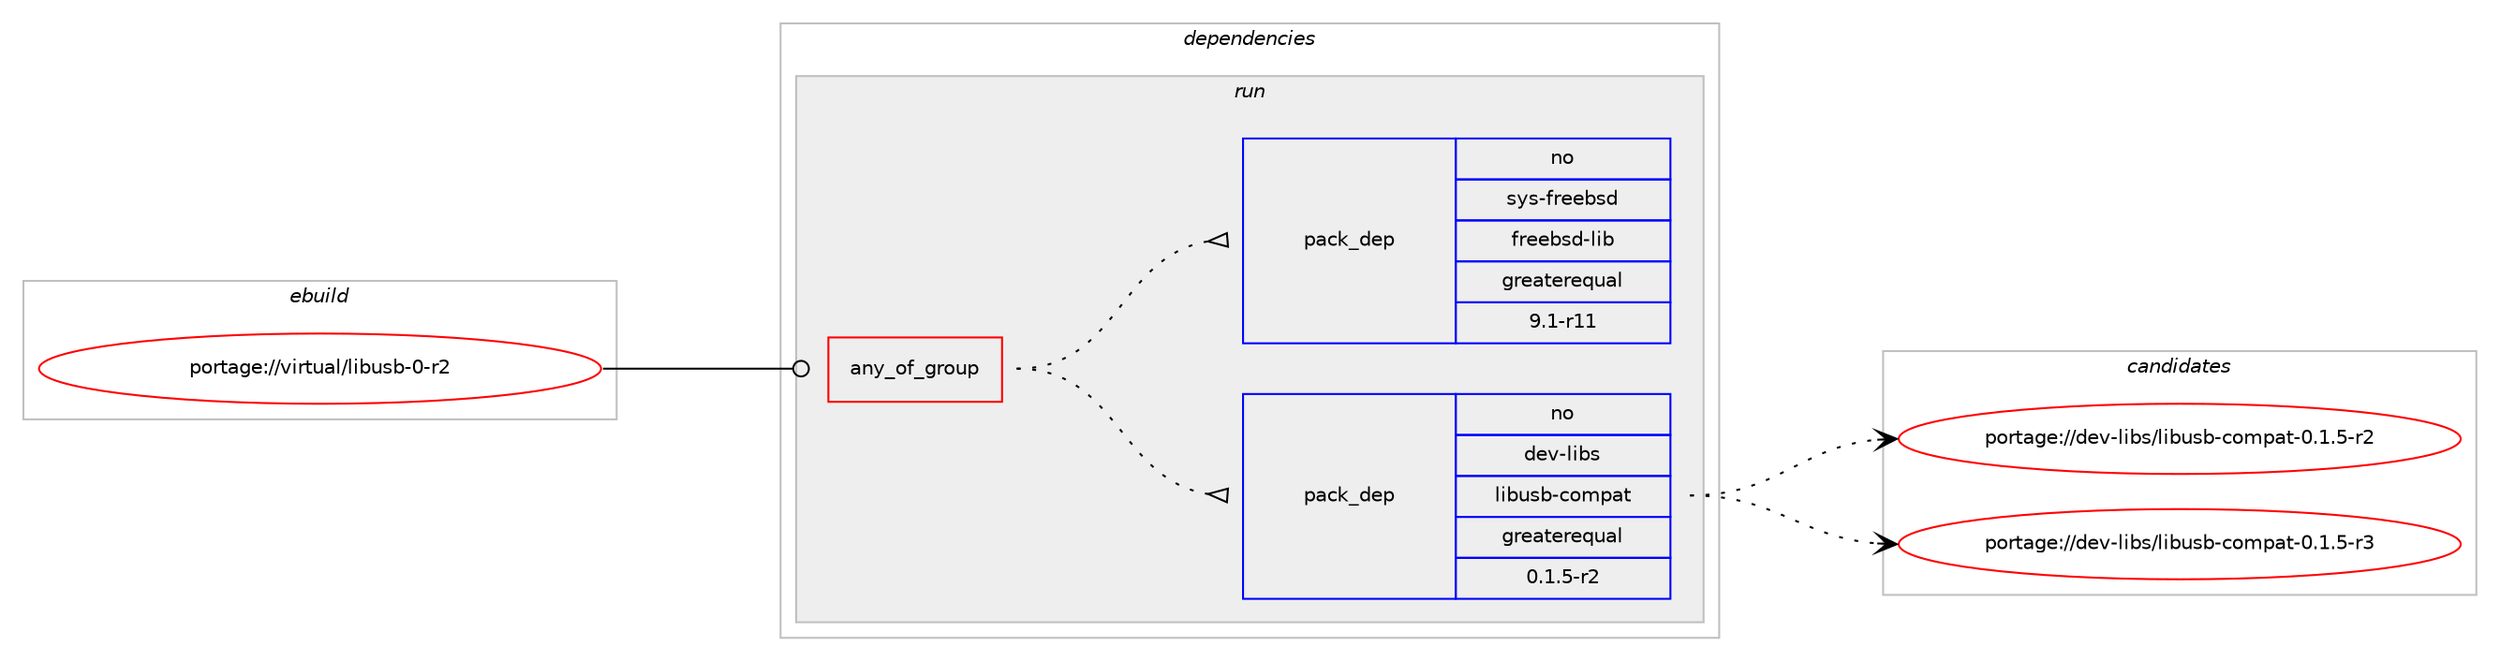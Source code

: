 digraph prolog {

# *************
# Graph options
# *************

newrank=true;
concentrate=true;
compound=true;
graph [rankdir=LR,fontname=Helvetica,fontsize=10,ranksep=1.5];#, ranksep=2.5, nodesep=0.2];
edge  [arrowhead=vee];
node  [fontname=Helvetica,fontsize=10];

# **********
# The ebuild
# **********

subgraph cluster_leftcol {
color=gray;
rank=same;
label=<<i>ebuild</i>>;
id [label="portage://virtual/libusb-0-r2", color=red, width=4, href="../virtual/libusb-0-r2.svg"];
}

# ****************
# The dependencies
# ****************

subgraph cluster_midcol {
color=gray;
label=<<i>dependencies</i>>;
subgraph cluster_compile {
fillcolor="#eeeeee";
style=filled;
label=<<i>compile</i>>;
}
subgraph cluster_compileandrun {
fillcolor="#eeeeee";
style=filled;
label=<<i>compile and run</i>>;
}
subgraph cluster_run {
fillcolor="#eeeeee";
style=filled;
label=<<i>run</i>>;
subgraph any7145 {
dependency433986 [label=<<TABLE BORDER="0" CELLBORDER="1" CELLSPACING="0" CELLPADDING="4"><TR><TD CELLPADDING="10">any_of_group</TD></TR></TABLE>>, shape=none, color=red];subgraph pack321613 {
dependency433987 [label=<<TABLE BORDER="0" CELLBORDER="1" CELLSPACING="0" CELLPADDING="4" WIDTH="220"><TR><TD ROWSPAN="6" CELLPADDING="30">pack_dep</TD></TR><TR><TD WIDTH="110">no</TD></TR><TR><TD>dev-libs</TD></TR><TR><TD>libusb-compat</TD></TR><TR><TD>greaterequal</TD></TR><TR><TD>0.1.5-r2</TD></TR></TABLE>>, shape=none, color=blue];
}
dependency433986:e -> dependency433987:w [weight=20,style="dotted",arrowhead="oinv"];
subgraph pack321614 {
dependency433988 [label=<<TABLE BORDER="0" CELLBORDER="1" CELLSPACING="0" CELLPADDING="4" WIDTH="220"><TR><TD ROWSPAN="6" CELLPADDING="30">pack_dep</TD></TR><TR><TD WIDTH="110">no</TD></TR><TR><TD>sys-freebsd</TD></TR><TR><TD>freebsd-lib</TD></TR><TR><TD>greaterequal</TD></TR><TR><TD>9.1-r11</TD></TR></TABLE>>, shape=none, color=blue];
}
dependency433986:e -> dependency433988:w [weight=20,style="dotted",arrowhead="oinv"];
}
id:e -> dependency433986:w [weight=20,style="solid",arrowhead="odot"];
}
}

# **************
# The candidates
# **************

subgraph cluster_choices {
rank=same;
color=gray;
label=<<i>candidates</i>>;

subgraph choice321613 {
color=black;
nodesep=1;
choiceportage10010111845108105981154710810598117115984599111109112971164548464946534511450 [label="portage://dev-libs/libusb-compat-0.1.5-r2", color=red, width=4,href="../dev-libs/libusb-compat-0.1.5-r2.svg"];
choiceportage10010111845108105981154710810598117115984599111109112971164548464946534511451 [label="portage://dev-libs/libusb-compat-0.1.5-r3", color=red, width=4,href="../dev-libs/libusb-compat-0.1.5-r3.svg"];
dependency433987:e -> choiceportage10010111845108105981154710810598117115984599111109112971164548464946534511450:w [style=dotted,weight="100"];
dependency433987:e -> choiceportage10010111845108105981154710810598117115984599111109112971164548464946534511451:w [style=dotted,weight="100"];
}
subgraph choice321614 {
color=black;
nodesep=1;
}
}

}
